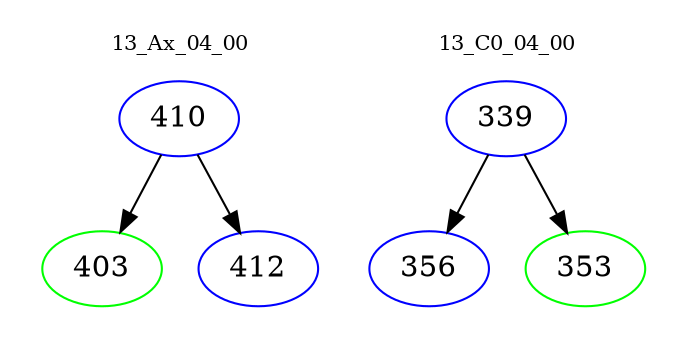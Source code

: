 digraph{
subgraph cluster_0 {
color = white
label = "13_Ax_04_00";
fontsize=10;
T0_410 [label="410", color="blue"]
T0_410 -> T0_403 [color="black"]
T0_403 [label="403", color="green"]
T0_410 -> T0_412 [color="black"]
T0_412 [label="412", color="blue"]
}
subgraph cluster_1 {
color = white
label = "13_C0_04_00";
fontsize=10;
T1_339 [label="339", color="blue"]
T1_339 -> T1_356 [color="black"]
T1_356 [label="356", color="blue"]
T1_339 -> T1_353 [color="black"]
T1_353 [label="353", color="green"]
}
}
